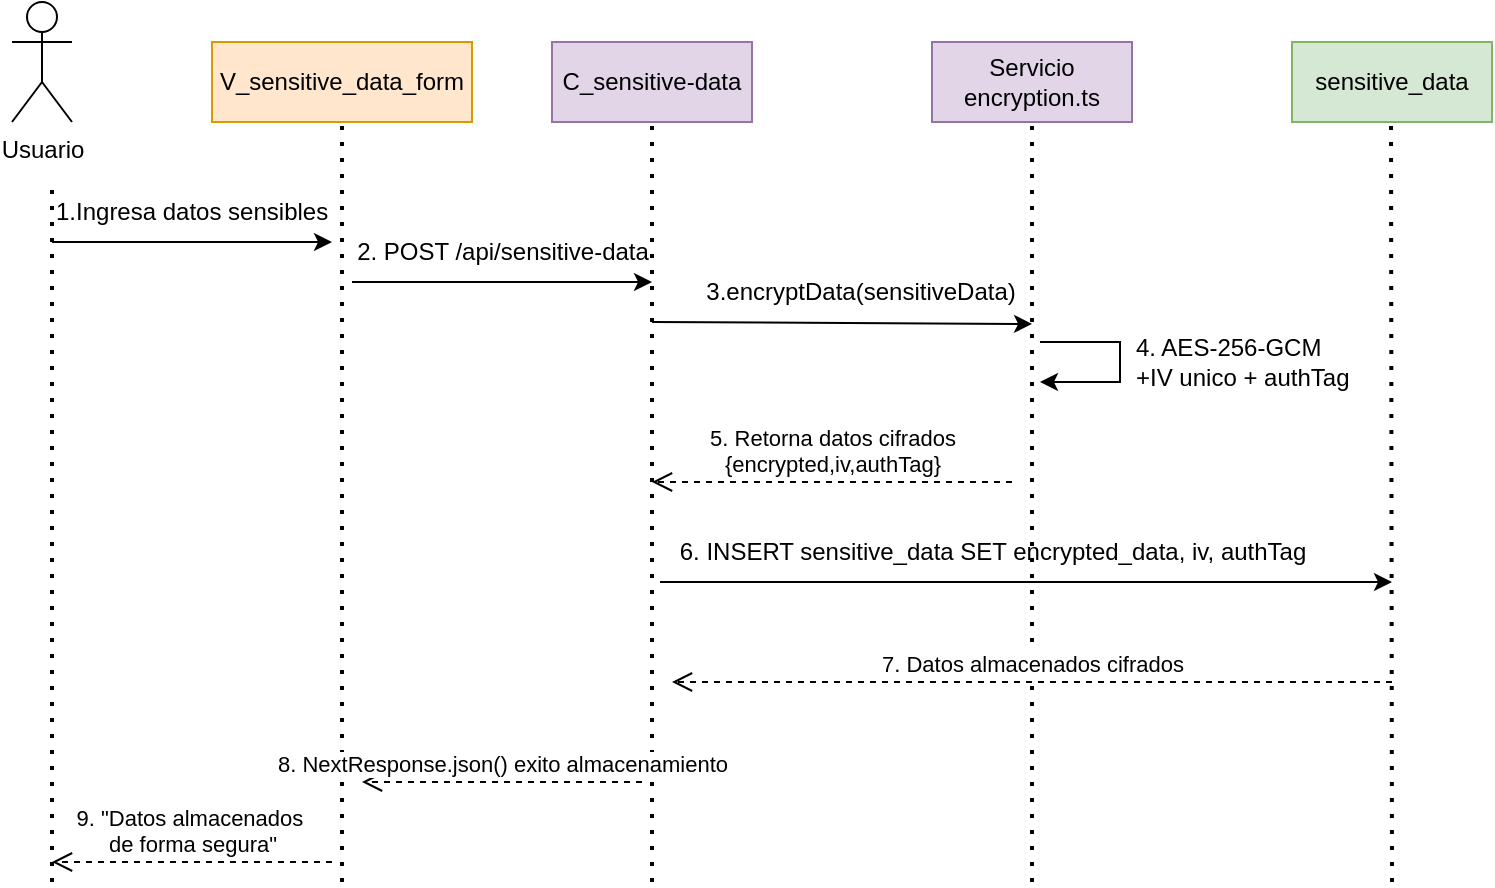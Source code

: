 <mxfile version="28.2.5">
  <diagram name="Página-1" id="D-9SEvUylo0Xh8uyL66G">
    <mxGraphModel dx="801" dy="831" grid="1" gridSize="10" guides="1" tooltips="1" connect="1" arrows="1" fold="1" page="1" pageScale="1" pageWidth="827" pageHeight="1169" math="0" shadow="0">
      <root>
        <mxCell id="0" />
        <mxCell id="1" parent="0" />
        <mxCell id="sflfVC_lSf9_pZmNqGib-1" value="Usuario" style="shape=umlActor;verticalLabelPosition=bottom;verticalAlign=top;html=1;outlineConnect=0;" parent="1" vertex="1">
          <mxGeometry x="80" y="160" width="30" height="60" as="geometry" />
        </mxCell>
        <mxCell id="sflfVC_lSf9_pZmNqGib-2" value="V_sensitive_data_form" style="rounded=0;whiteSpace=wrap;html=1;fillColor=#ffe6cc;strokeColor=#d79b00;" parent="1" vertex="1">
          <mxGeometry x="180" y="180" width="130" height="40" as="geometry" />
        </mxCell>
        <mxCell id="sflfVC_lSf9_pZmNqGib-3" value="C_sensitive-data" style="rounded=0;whiteSpace=wrap;html=1;fillColor=#e1d5e7;strokeColor=#9673a6;" parent="1" vertex="1">
          <mxGeometry x="350" y="180" width="100" height="40" as="geometry" />
        </mxCell>
        <mxCell id="sflfVC_lSf9_pZmNqGib-4" value="sensitive_data" style="rounded=0;whiteSpace=wrap;html=1;fillColor=#d5e8d4;strokeColor=#82b366;" parent="1" vertex="1">
          <mxGeometry x="720" y="180" width="100" height="40" as="geometry" />
        </mxCell>
        <mxCell id="sflfVC_lSf9_pZmNqGib-5" value="" style="endArrow=none;dashed=1;html=1;dashPattern=1 3;strokeWidth=2;rounded=0;" parent="1" edge="1">
          <mxGeometry width="50" height="50" relative="1" as="geometry">
            <mxPoint x="100" y="600" as="sourcePoint" />
            <mxPoint x="100" y="250" as="targetPoint" />
          </mxGeometry>
        </mxCell>
        <mxCell id="sflfVC_lSf9_pZmNqGib-6" value="" style="endArrow=none;dashed=1;html=1;dashPattern=1 3;strokeWidth=2;rounded=0;entryX=0.5;entryY=1;entryDx=0;entryDy=0;" parent="1" target="sflfVC_lSf9_pZmNqGib-2" edge="1">
          <mxGeometry width="50" height="50" relative="1" as="geometry">
            <mxPoint x="245" y="600" as="sourcePoint" />
            <mxPoint x="480" y="420" as="targetPoint" />
          </mxGeometry>
        </mxCell>
        <mxCell id="sflfVC_lSf9_pZmNqGib-7" value="" style="endArrow=none;dashed=1;html=1;dashPattern=1 3;strokeWidth=2;rounded=0;entryX=0.5;entryY=1;entryDx=0;entryDy=0;" parent="1" edge="1">
          <mxGeometry width="50" height="50" relative="1" as="geometry">
            <mxPoint x="400" y="600" as="sourcePoint" />
            <mxPoint x="400" y="220" as="targetPoint" />
          </mxGeometry>
        </mxCell>
        <mxCell id="sflfVC_lSf9_pZmNqGib-8" value="" style="endArrow=none;dashed=1;html=1;dashPattern=1 3;strokeWidth=2;rounded=0;entryX=0.5;entryY=1;entryDx=0;entryDy=0;" parent="1" edge="1">
          <mxGeometry width="50" height="50" relative="1" as="geometry">
            <mxPoint x="770" y="600" as="sourcePoint" />
            <mxPoint x="769.5" y="220" as="targetPoint" />
          </mxGeometry>
        </mxCell>
        <mxCell id="sflfVC_lSf9_pZmNqGib-9" value="1.Ingresa datos sensibles" style="text;html=1;align=left;verticalAlign=middle;resizable=0;points=[];autosize=1;strokeColor=none;fillColor=none;" parent="1" vertex="1">
          <mxGeometry x="100" y="250" width="160" height="30" as="geometry" />
        </mxCell>
        <mxCell id="sflfVC_lSf9_pZmNqGib-10" value="" style="endArrow=classic;html=1;rounded=0;" parent="1" edge="1">
          <mxGeometry width="50" height="50" relative="1" as="geometry">
            <mxPoint x="100" y="280" as="sourcePoint" />
            <mxPoint x="240" y="280" as="targetPoint" />
          </mxGeometry>
        </mxCell>
        <mxCell id="sflfVC_lSf9_pZmNqGib-11" value="" style="endArrow=classic;html=1;rounded=0;" parent="1" edge="1">
          <mxGeometry width="50" height="50" relative="1" as="geometry">
            <mxPoint x="250" y="300" as="sourcePoint" />
            <mxPoint x="400" y="300" as="targetPoint" />
          </mxGeometry>
        </mxCell>
        <mxCell id="sflfVC_lSf9_pZmNqGib-12" value="2. POST /api/sensitive-data" style="text;html=1;align=center;verticalAlign=middle;resizable=0;points=[];autosize=1;strokeColor=none;fillColor=none;" parent="1" vertex="1">
          <mxGeometry x="240" y="270" width="170" height="30" as="geometry" />
        </mxCell>
        <mxCell id="sflfVC_lSf9_pZmNqGib-13" value="" style="endArrow=classic;html=1;rounded=0;entryX=0.978;entryY=1.033;entryDx=0;entryDy=0;entryPerimeter=0;" parent="1" target="sflfVC_lSf9_pZmNqGib-14" edge="1">
          <mxGeometry width="50" height="50" relative="1" as="geometry">
            <mxPoint x="400" y="320" as="sourcePoint" />
            <mxPoint x="577.56" y="338.32" as="targetPoint" />
          </mxGeometry>
        </mxCell>
        <mxCell id="sflfVC_lSf9_pZmNqGib-14" value="3.encryptData(sensitiveData)" style="text;html=1;align=center;verticalAlign=middle;resizable=0;points=[];autosize=1;strokeColor=none;fillColor=none;" parent="1" vertex="1">
          <mxGeometry x="414" y="290" width="180" height="30" as="geometry" />
        </mxCell>
        <mxCell id="sflfVC_lSf9_pZmNqGib-16" value="" style="endArrow=classic;html=1;rounded=0;" parent="1" edge="1">
          <mxGeometry width="50" height="50" relative="1" as="geometry">
            <mxPoint x="594" y="330" as="sourcePoint" />
            <mxPoint x="594" y="350" as="targetPoint" />
            <Array as="points">
              <mxPoint x="634" y="330" />
              <mxPoint x="634" y="350" />
            </Array>
          </mxGeometry>
        </mxCell>
        <mxCell id="sflfVC_lSf9_pZmNqGib-24" value="4. AES-256-GCM&lt;br&gt;+IV unico + authTag" style="text;html=1;align=left;verticalAlign=middle;resizable=0;points=[];autosize=1;strokeColor=none;fillColor=none;" parent="1" vertex="1">
          <mxGeometry x="640" y="320" width="130" height="40" as="geometry" />
        </mxCell>
        <mxCell id="zJmPSEVSZNVp2Hb0PzWx-2" value="Servicio encryption.ts" style="rounded=0;whiteSpace=wrap;html=1;fillColor=#e1d5e7;strokeColor=#9673a6;" vertex="1" parent="1">
          <mxGeometry x="540" y="180" width="100" height="40" as="geometry" />
        </mxCell>
        <mxCell id="zJmPSEVSZNVp2Hb0PzWx-3" value="" style="endArrow=none;dashed=1;html=1;dashPattern=1 3;strokeWidth=2;rounded=0;entryX=0.5;entryY=1;entryDx=0;entryDy=0;" edge="1" parent="1">
          <mxGeometry width="50" height="50" relative="1" as="geometry">
            <mxPoint x="590" y="600" as="sourcePoint" />
            <mxPoint x="590" y="220" as="targetPoint" />
          </mxGeometry>
        </mxCell>
        <mxCell id="zJmPSEVSZNVp2Hb0PzWx-4" value="5. Retorna datos cifrados&lt;br&gt;{encrypted,iv,authTag}" style="html=1;verticalAlign=bottom;endArrow=open;dashed=1;endSize=8;curved=0;rounded=0;" edge="1" parent="1">
          <mxGeometry relative="1" as="geometry">
            <mxPoint x="580" y="400" as="sourcePoint" />
            <mxPoint x="400" y="400" as="targetPoint" />
          </mxGeometry>
        </mxCell>
        <mxCell id="zJmPSEVSZNVp2Hb0PzWx-6" value="6. INSERT sensitive_data SET encrypted_data, iv, authTag" style="text;html=1;align=center;verticalAlign=middle;resizable=0;points=[];autosize=1;strokeColor=none;fillColor=none;" vertex="1" parent="1">
          <mxGeometry x="400" y="420" width="340" height="30" as="geometry" />
        </mxCell>
        <mxCell id="zJmPSEVSZNVp2Hb0PzWx-7" value="" style="endArrow=classic;html=1;rounded=0;" edge="1" parent="1">
          <mxGeometry width="50" height="50" relative="1" as="geometry">
            <mxPoint x="404" y="450" as="sourcePoint" />
            <mxPoint x="770" y="450" as="targetPoint" />
          </mxGeometry>
        </mxCell>
        <mxCell id="zJmPSEVSZNVp2Hb0PzWx-8" value="7. Datos almacenados cifrados" style="html=1;verticalAlign=bottom;endArrow=open;dashed=1;endSize=8;curved=0;rounded=0;" edge="1" parent="1">
          <mxGeometry relative="1" as="geometry">
            <mxPoint x="770" y="500" as="sourcePoint" />
            <mxPoint x="410" y="500" as="targetPoint" />
          </mxGeometry>
        </mxCell>
        <mxCell id="zJmPSEVSZNVp2Hb0PzWx-9" value="8. NextResponse.json() exito almacenamiento" style="html=1;verticalAlign=bottom;endArrow=open;dashed=1;endSize=8;curved=0;rounded=0;" edge="1" parent="1">
          <mxGeometry relative="1" as="geometry">
            <mxPoint x="395" y="550" as="sourcePoint" />
            <mxPoint x="255" y="550" as="targetPoint" />
          </mxGeometry>
        </mxCell>
        <mxCell id="zJmPSEVSZNVp2Hb0PzWx-10" value="&lt;div&gt;9. &quot;Datos almacenados&amp;nbsp;&lt;/div&gt;&lt;div&gt;de forma segura&quot;&lt;/div&gt;" style="html=1;verticalAlign=bottom;endArrow=open;dashed=1;endSize=8;curved=0;rounded=0;" edge="1" parent="1">
          <mxGeometry relative="1" as="geometry">
            <mxPoint x="240" y="590" as="sourcePoint" />
            <mxPoint x="100" y="590" as="targetPoint" />
          </mxGeometry>
        </mxCell>
      </root>
    </mxGraphModel>
  </diagram>
</mxfile>
